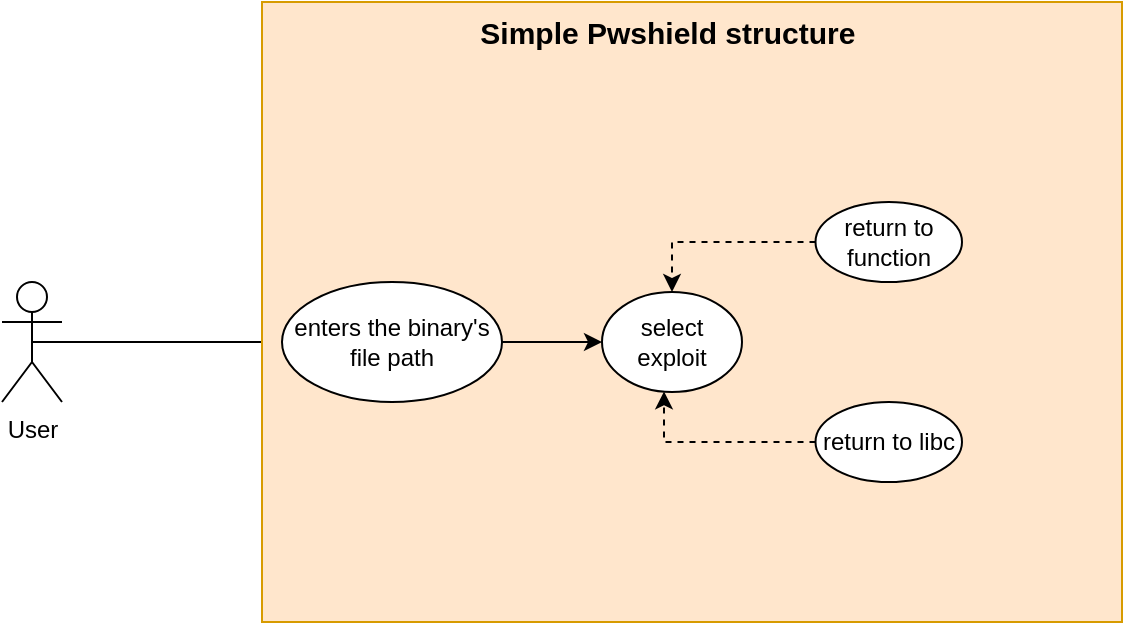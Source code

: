 <mxfile version="21.3.8" type="github">
  <diagram name="Page-1" id="zR6fBGj_zyR49H1qdglz">
    <mxGraphModel dx="733" dy="409" grid="1" gridSize="10" guides="1" tooltips="1" connect="1" arrows="1" fold="1" page="1" pageScale="1" pageWidth="850" pageHeight="1100" math="0" shadow="0">
      <root>
        <mxCell id="0" />
        <mxCell id="1" parent="0" />
        <mxCell id="d0YzwFx6pvU4sow6omEp-8" style="edgeStyle=orthogonalEdgeStyle;rounded=0;orthogonalLoop=1;jettySize=auto;html=1;exitX=0.5;exitY=0.5;exitDx=0;exitDy=0;exitPerimeter=0;entryX=0;entryY=0.5;entryDx=0;entryDy=0;" parent="1" source="d0YzwFx6pvU4sow6omEp-1" target="d0YzwFx6pvU4sow6omEp-7" edge="1">
          <mxGeometry relative="1" as="geometry" />
        </mxCell>
        <mxCell id="d0YzwFx6pvU4sow6omEp-1" value="User" style="shape=umlActor;verticalLabelPosition=bottom;verticalAlign=top;html=1;outlineConnect=0;" parent="1" vertex="1">
          <mxGeometry x="110" y="370" width="30" height="60" as="geometry" />
        </mxCell>
        <mxCell id="d0YzwFx6pvU4sow6omEp-6" value="" style="rounded=0;whiteSpace=wrap;html=1;fillColor=#ffe6cc;strokeColor=#d79b00;" parent="1" vertex="1">
          <mxGeometry x="240" y="230" width="430" height="310" as="geometry" />
        </mxCell>
        <mxCell id="d0YzwFx6pvU4sow6omEp-10" style="edgeStyle=orthogonalEdgeStyle;rounded=0;orthogonalLoop=1;jettySize=auto;html=1;exitX=1;exitY=0.5;exitDx=0;exitDy=0;entryX=0;entryY=0.5;entryDx=0;entryDy=0;" parent="1" source="d0YzwFx6pvU4sow6omEp-7" target="d0YzwFx6pvU4sow6omEp-9" edge="1">
          <mxGeometry relative="1" as="geometry" />
        </mxCell>
        <mxCell id="d0YzwFx6pvU4sow6omEp-7" value="enters the binary&#39;s file path" style="ellipse;whiteSpace=wrap;html=1;" parent="1" vertex="1">
          <mxGeometry x="250" y="370" width="110" height="60" as="geometry" />
        </mxCell>
        <mxCell id="d0YzwFx6pvU4sow6omEp-9" value="select exploit" style="ellipse;whiteSpace=wrap;html=1;" parent="1" vertex="1">
          <mxGeometry x="410" y="375" width="70" height="50" as="geometry" />
        </mxCell>
        <mxCell id="d0YzwFx6pvU4sow6omEp-32" style="edgeStyle=orthogonalEdgeStyle;rounded=0;orthogonalLoop=1;jettySize=auto;html=1;exitX=0;exitY=0.5;exitDx=0;exitDy=0;dashed=1;" parent="1" source="d0YzwFx6pvU4sow6omEp-12" target="d0YzwFx6pvU4sow6omEp-9" edge="1">
          <mxGeometry relative="1" as="geometry" />
        </mxCell>
        <mxCell id="d0YzwFx6pvU4sow6omEp-12" value="return to function" style="ellipse;whiteSpace=wrap;html=1;" parent="1" vertex="1">
          <mxGeometry x="516.75" y="330" width="73.25" height="40" as="geometry" />
        </mxCell>
        <mxCell id="d0YzwFx6pvU4sow6omEp-17" value="&lt;span style=&quot;font-size: 15px;&quot;&gt;&lt;font style=&quot;font-size: 15px;&quot;&gt;Simple Pwshield structure&amp;nbsp;&lt;/font&gt;&lt;/span&gt;" style="text;html=1;strokeColor=none;fillColor=none;align=center;verticalAlign=middle;whiteSpace=wrap;rounded=0;fontStyle=1;fontSize=15;" parent="1" vertex="1">
          <mxGeometry x="315" y="230" width="260" height="30" as="geometry" />
        </mxCell>
        <mxCell id="OPyi_uDCaQVm4UruuLRD-4" style="edgeStyle=orthogonalEdgeStyle;rounded=0;orthogonalLoop=1;jettySize=auto;html=1;entryX=0.443;entryY=0.994;entryDx=0;entryDy=0;entryPerimeter=0;dashed=1;" edge="1" parent="1" source="OPyi_uDCaQVm4UruuLRD-3" target="d0YzwFx6pvU4sow6omEp-9">
          <mxGeometry relative="1" as="geometry" />
        </mxCell>
        <mxCell id="OPyi_uDCaQVm4UruuLRD-3" value="return to libc" style="ellipse;whiteSpace=wrap;html=1;" vertex="1" parent="1">
          <mxGeometry x="516.75" y="430" width="73.25" height="40" as="geometry" />
        </mxCell>
      </root>
    </mxGraphModel>
  </diagram>
</mxfile>
